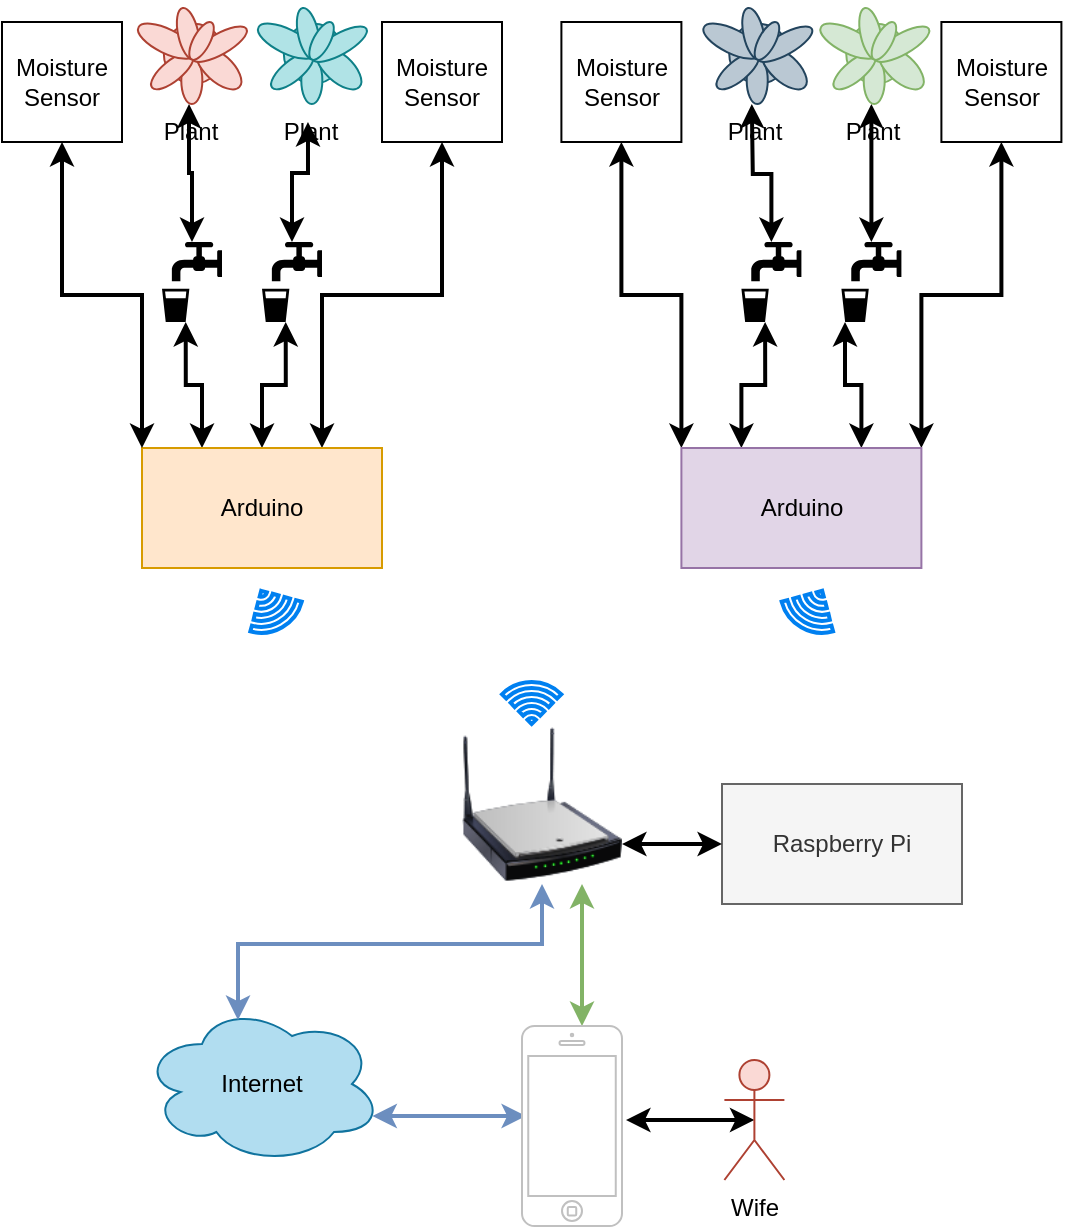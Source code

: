 <mxfile version="13.6.2" type="device"><diagram id="A30E4N5bMFnFHqcpkwwD" name="Page-1"><mxGraphModel dx="1422" dy="822" grid="1" gridSize="10" guides="1" tooltips="1" connect="1" arrows="1" fold="1" page="1" pageScale="1" pageWidth="850" pageHeight="1100" math="0" shadow="0"><root><mxCell id="0"/><mxCell id="1" parent="0"/><mxCell id="AyHwU_b9rfGLlLCSiPN6-1" value="Raspberry Pi" style="rounded=0;whiteSpace=wrap;html=1;fillColor=#f5f5f5;strokeColor=#666666;fontColor=#333333;" parent="1" vertex="1"><mxGeometry x="520" y="401" width="120" height="60" as="geometry"/></mxCell><mxCell id="AyHwU_b9rfGLlLCSiPN6-37" style="edgeStyle=orthogonalEdgeStyle;rounded=0;orthogonalLoop=1;jettySize=auto;html=1;exitX=0.25;exitY=0;exitDx=0;exitDy=0;entryX=0.395;entryY=1;entryDx=0;entryDy=0;entryPerimeter=0;startArrow=classic;startFill=1;strokeWidth=2;" parent="1" source="AyHwU_b9rfGLlLCSiPN6-2" target="AyHwU_b9rfGLlLCSiPN6-13" edge="1"><mxGeometry relative="1" as="geometry"/></mxCell><mxCell id="AyHwU_b9rfGLlLCSiPN6-38" style="edgeStyle=orthogonalEdgeStyle;rounded=0;orthogonalLoop=1;jettySize=auto;html=1;exitX=0.5;exitY=0;exitDx=0;exitDy=0;entryX=0.395;entryY=1;entryDx=0;entryDy=0;entryPerimeter=0;startArrow=classic;startFill=1;strokeWidth=2;" parent="1" source="AyHwU_b9rfGLlLCSiPN6-2" target="AyHwU_b9rfGLlLCSiPN6-14" edge="1"><mxGeometry relative="1" as="geometry"/></mxCell><mxCell id="vQ1AiOZdS09B0uqVDknp-6" style="edgeStyle=orthogonalEdgeStyle;rounded=0;orthogonalLoop=1;jettySize=auto;html=1;exitX=0.75;exitY=0;exitDx=0;exitDy=0;entryX=0.5;entryY=1;entryDx=0;entryDy=0;startArrow=classic;startFill=1;strokeWidth=2;" edge="1" parent="1" source="AyHwU_b9rfGLlLCSiPN6-2" target="vQ1AiOZdS09B0uqVDknp-2"><mxGeometry relative="1" as="geometry"/></mxCell><mxCell id="AyHwU_b9rfGLlLCSiPN6-2" value="Arduino" style="rounded=0;whiteSpace=wrap;html=1;fillColor=#ffe6cc;strokeColor=#d79b00;" parent="1" vertex="1"><mxGeometry x="230" y="233" width="120" height="60" as="geometry"/></mxCell><mxCell id="AyHwU_b9rfGLlLCSiPN6-41" style="edgeStyle=orthogonalEdgeStyle;rounded=0;orthogonalLoop=1;jettySize=auto;html=1;exitX=0.25;exitY=0;exitDx=0;exitDy=0;entryX=0.395;entryY=1;entryDx=0;entryDy=0;entryPerimeter=0;startArrow=classic;startFill=1;strokeWidth=2;" parent="1" source="AyHwU_b9rfGLlLCSiPN6-4" target="AyHwU_b9rfGLlLCSiPN6-10" edge="1"><mxGeometry relative="1" as="geometry"/></mxCell><mxCell id="AyHwU_b9rfGLlLCSiPN6-42" style="edgeStyle=orthogonalEdgeStyle;rounded=0;orthogonalLoop=1;jettySize=auto;html=1;exitX=0.75;exitY=0;exitDx=0;exitDy=0;entryX=0.06;entryY=1;entryDx=0;entryDy=0;entryPerimeter=0;startArrow=classic;startFill=1;strokeWidth=2;" parent="1" source="AyHwU_b9rfGLlLCSiPN6-4" target="AyHwU_b9rfGLlLCSiPN6-11" edge="1"><mxGeometry relative="1" as="geometry"/></mxCell><mxCell id="vQ1AiOZdS09B0uqVDknp-7" style="edgeStyle=orthogonalEdgeStyle;rounded=0;orthogonalLoop=1;jettySize=auto;html=1;exitX=0;exitY=0;exitDx=0;exitDy=0;entryX=0.5;entryY=1;entryDx=0;entryDy=0;startArrow=classic;startFill=1;strokeWidth=2;" edge="1" parent="1" source="AyHwU_b9rfGLlLCSiPN6-4" target="vQ1AiOZdS09B0uqVDknp-4"><mxGeometry relative="1" as="geometry"/></mxCell><mxCell id="vQ1AiOZdS09B0uqVDknp-8" style="edgeStyle=orthogonalEdgeStyle;rounded=0;orthogonalLoop=1;jettySize=auto;html=1;exitX=1;exitY=0;exitDx=0;exitDy=0;entryX=0.5;entryY=1;entryDx=0;entryDy=0;startArrow=classic;startFill=1;strokeWidth=2;" edge="1" parent="1" source="AyHwU_b9rfGLlLCSiPN6-4" target="vQ1AiOZdS09B0uqVDknp-5"><mxGeometry relative="1" as="geometry"/></mxCell><mxCell id="AyHwU_b9rfGLlLCSiPN6-4" value="Arduino" style="rounded=0;whiteSpace=wrap;html=1;fillColor=#e1d5e7;strokeColor=#9673a6;" parent="1" vertex="1"><mxGeometry x="499.7" y="233" width="120" height="60" as="geometry"/></mxCell><mxCell id="AyHwU_b9rfGLlLCSiPN6-48" style="edgeStyle=orthogonalEdgeStyle;rounded=0;orthogonalLoop=1;jettySize=auto;html=1;exitX=0.5;exitY=0;exitDx=0;exitDy=0;exitPerimeter=0;startArrow=classic;startFill=1;strokeWidth=2;" parent="1" source="AyHwU_b9rfGLlLCSiPN6-10" edge="1"><mxGeometry relative="1" as="geometry"><mxPoint x="534.9" y="61" as="targetPoint"/></mxGeometry></mxCell><mxCell id="AyHwU_b9rfGLlLCSiPN6-10" value="" style="shape=mxgraph.signs.food.drinking_water_2;html=1;fillColor=#000000;strokeColor=none;verticalLabelPosition=bottom;verticalAlign=top;align=center;" parent="1" vertex="1"><mxGeometry x="529.7" y="130" width="30" height="40" as="geometry"/></mxCell><mxCell id="AyHwU_b9rfGLlLCSiPN6-49" style="edgeStyle=orthogonalEdgeStyle;rounded=0;orthogonalLoop=1;jettySize=auto;html=1;exitX=0.5;exitY=0;exitDx=0;exitDy=0;exitPerimeter=0;startArrow=classic;startFill=1;strokeWidth=2;" parent="1" source="AyHwU_b9rfGLlLCSiPN6-11" edge="1"><mxGeometry relative="1" as="geometry"><mxPoint x="594.7" y="61" as="targetPoint"/></mxGeometry></mxCell><mxCell id="AyHwU_b9rfGLlLCSiPN6-11" value="" style="shape=mxgraph.signs.food.drinking_water_2;html=1;fillColor=#000000;strokeColor=none;verticalLabelPosition=bottom;verticalAlign=top;align=center;" parent="1" vertex="1"><mxGeometry x="579.7" y="130" width="30" height="40" as="geometry"/></mxCell><mxCell id="AyHwU_b9rfGLlLCSiPN6-44" style="edgeStyle=orthogonalEdgeStyle;rounded=0;orthogonalLoop=1;jettySize=auto;html=1;exitX=0.5;exitY=0;exitDx=0;exitDy=0;exitPerimeter=0;startArrow=classic;startFill=1;strokeWidth=2;" parent="1" source="AyHwU_b9rfGLlLCSiPN6-13" target="AyHwU_b9rfGLlLCSiPN6-30" edge="1"><mxGeometry relative="1" as="geometry"/></mxCell><mxCell id="AyHwU_b9rfGLlLCSiPN6-13" value="" style="shape=mxgraph.signs.food.drinking_water_2;html=1;fillColor=#000000;strokeColor=none;verticalLabelPosition=bottom;verticalAlign=top;align=center;" parent="1" vertex="1"><mxGeometry x="240" y="130" width="30" height="40" as="geometry"/></mxCell><mxCell id="AyHwU_b9rfGLlLCSiPN6-45" style="edgeStyle=orthogonalEdgeStyle;rounded=0;orthogonalLoop=1;jettySize=auto;html=1;exitX=0.5;exitY=0;exitDx=0;exitDy=0;exitPerimeter=0;entryX=0.489;entryY=1.176;entryDx=0;entryDy=0;entryPerimeter=0;startArrow=classic;startFill=1;strokeWidth=2;" parent="1" source="AyHwU_b9rfGLlLCSiPN6-14" target="AyHwU_b9rfGLlLCSiPN6-31" edge="1"><mxGeometry relative="1" as="geometry"/></mxCell><mxCell id="AyHwU_b9rfGLlLCSiPN6-14" value="" style="shape=mxgraph.signs.food.drinking_water_2;html=1;fillColor=#000000;strokeColor=none;verticalLabelPosition=bottom;verticalAlign=top;align=center;" parent="1" vertex="1"><mxGeometry x="290" y="130" width="30" height="40" as="geometry"/></mxCell><mxCell id="AyHwU_b9rfGLlLCSiPN6-21" value="" style="html=1;verticalLabelPosition=bottom;align=center;labelBackgroundColor=#ffffff;verticalAlign=top;strokeWidth=2;strokeColor=#0080F0;shadow=0;dashed=0;shape=mxgraph.ios7.icons.wifi;pointerEvents=1;rotation=-210;" parent="1" vertex="1"><mxGeometry x="280" y="303" width="29.7" height="21" as="geometry"/></mxCell><mxCell id="AyHwU_b9rfGLlLCSiPN6-23" value="" style="html=1;verticalLabelPosition=bottom;align=center;labelBackgroundColor=#ffffff;verticalAlign=top;strokeWidth=2;strokeColor=#0080F0;shadow=0;dashed=0;shape=mxgraph.ios7.icons.wifi;pointerEvents=1;rotation=-150;" parent="1" vertex="1"><mxGeometry x="550" y="303" width="29.7" height="21" as="geometry"/></mxCell><mxCell id="AyHwU_b9rfGLlLCSiPN6-24" value="" style="html=1;verticalLabelPosition=bottom;align=center;labelBackgroundColor=#ffffff;verticalAlign=top;strokeWidth=2;strokeColor=#0080F0;shadow=0;dashed=0;shape=mxgraph.ios7.icons.wifi;pointerEvents=1;rotation=0;" parent="1" vertex="1"><mxGeometry x="410" y="350" width="29.7" height="21" as="geometry"/></mxCell><mxCell id="vQ1AiOZdS09B0uqVDknp-14" style="edgeStyle=orthogonalEdgeStyle;rounded=0;orthogonalLoop=1;jettySize=auto;html=1;exitX=0.96;exitY=0.7;exitDx=0;exitDy=0;exitPerimeter=0;entryX=0.04;entryY=0.45;entryDx=0;entryDy=0;entryPerimeter=0;startArrow=classic;startFill=1;strokeWidth=2;fillColor=#dae8fc;strokeColor=#6c8ebf;" edge="1" parent="1" source="AyHwU_b9rfGLlLCSiPN6-25" target="vQ1AiOZdS09B0uqVDknp-11"><mxGeometry relative="1" as="geometry"/></mxCell><mxCell id="AyHwU_b9rfGLlLCSiPN6-25" value="Internet" style="ellipse;shape=cloud;whiteSpace=wrap;html=1;fillColor=#b1ddf0;strokeColor=#10739e;" parent="1" vertex="1"><mxGeometry x="230" y="511" width="120" height="80" as="geometry"/></mxCell><mxCell id="AyHwU_b9rfGLlLCSiPN6-27" style="edgeStyle=orthogonalEdgeStyle;rounded=0;orthogonalLoop=1;jettySize=auto;html=1;exitX=0.5;exitY=1;exitDx=0;exitDy=0;entryX=0.4;entryY=0.1;entryDx=0;entryDy=0;entryPerimeter=0;startArrow=classic;startFill=1;strokeWidth=2;fillColor=#dae8fc;strokeColor=#6c8ebf;" parent="1" source="AyHwU_b9rfGLlLCSiPN6-26" target="AyHwU_b9rfGLlLCSiPN6-25" edge="1"><mxGeometry relative="1" as="geometry"/></mxCell><mxCell id="AyHwU_b9rfGLlLCSiPN6-28" style="edgeStyle=orthogonalEdgeStyle;rounded=0;orthogonalLoop=1;jettySize=auto;html=1;exitX=1;exitY=0.75;exitDx=0;exitDy=0;entryX=0;entryY=0.5;entryDx=0;entryDy=0;startArrow=classic;startFill=1;strokeWidth=2;" parent="1" source="AyHwU_b9rfGLlLCSiPN6-26" target="AyHwU_b9rfGLlLCSiPN6-1" edge="1"><mxGeometry relative="1" as="geometry"/></mxCell><mxCell id="vQ1AiOZdS09B0uqVDknp-15" style="edgeStyle=orthogonalEdgeStyle;rounded=0;orthogonalLoop=1;jettySize=auto;html=1;exitX=0.75;exitY=1;exitDx=0;exitDy=0;entryX=0.6;entryY=0;entryDx=0;entryDy=0;entryPerimeter=0;startArrow=classic;startFill=1;strokeWidth=2;fillColor=#d5e8d4;strokeColor=#82b366;" edge="1" parent="1" source="AyHwU_b9rfGLlLCSiPN6-26" target="vQ1AiOZdS09B0uqVDknp-11"><mxGeometry relative="1" as="geometry"/></mxCell><mxCell id="AyHwU_b9rfGLlLCSiPN6-26" value="" style="image;html=1;image=img/lib/clip_art/networking/Wireless_Router_N_128x128.png" parent="1" vertex="1"><mxGeometry x="390" y="371" width="80" height="80" as="geometry"/></mxCell><mxCell id="vQ1AiOZdS09B0uqVDknp-13" style="edgeStyle=orthogonalEdgeStyle;rounded=0;orthogonalLoop=1;jettySize=auto;html=1;exitX=0.5;exitY=0.5;exitDx=0;exitDy=0;exitPerimeter=0;entryX=1.04;entryY=0.47;entryDx=0;entryDy=0;entryPerimeter=0;startArrow=classic;startFill=1;strokeWidth=2;" edge="1" parent="1" source="AyHwU_b9rfGLlLCSiPN6-29" target="vQ1AiOZdS09B0uqVDknp-11"><mxGeometry relative="1" as="geometry"/></mxCell><mxCell id="AyHwU_b9rfGLlLCSiPN6-29" value="Wife" style="shape=umlActor;verticalLabelPosition=bottom;verticalAlign=top;html=1;outlineConnect=0;fillColor=#fad9d5;strokeColor=#ae4132;" parent="1" vertex="1"><mxGeometry x="521.2" y="539" width="30" height="60" as="geometry"/></mxCell><mxCell id="AyHwU_b9rfGLlLCSiPN6-30" value="Plant" style="verticalLabelPosition=bottom;html=1;verticalAlign=top;align=center;shape=mxgraph.floorplan.plant;fillColor=#fad9d5;strokeColor=#ae4132;" parent="1" vertex="1"><mxGeometry x="230" y="10" width="47" height="51" as="geometry"/></mxCell><mxCell id="AyHwU_b9rfGLlLCSiPN6-31" value="Plant" style="verticalLabelPosition=bottom;html=1;verticalAlign=top;align=center;shape=mxgraph.floorplan.plant;fillColor=#b0e3e6;strokeColor=#0e8088;" parent="1" vertex="1"><mxGeometry x="290" y="10" width="47" height="51" as="geometry"/></mxCell><mxCell id="AyHwU_b9rfGLlLCSiPN6-35" value="Plant" style="verticalLabelPosition=bottom;html=1;verticalAlign=top;align=center;shape=mxgraph.floorplan.plant;fillColor=#bac8d3;strokeColor=#23445d;" parent="1" vertex="1"><mxGeometry x="512.7" y="10" width="47" height="51" as="geometry"/></mxCell><mxCell id="AyHwU_b9rfGLlLCSiPN6-36" value="Plant" style="verticalLabelPosition=bottom;html=1;verticalAlign=top;align=center;shape=mxgraph.floorplan.plant;fillColor=#d5e8d4;strokeColor=#82b366;" parent="1" vertex="1"><mxGeometry x="571.2" y="10" width="47" height="51" as="geometry"/></mxCell><mxCell id="vQ1AiOZdS09B0uqVDknp-2" value="Moisture&lt;br&gt;Sensor" style="rounded=0;whiteSpace=wrap;html=1;" vertex="1" parent="1"><mxGeometry x="350" y="20" width="60" height="60" as="geometry"/></mxCell><mxCell id="vQ1AiOZdS09B0uqVDknp-9" style="edgeStyle=orthogonalEdgeStyle;rounded=0;orthogonalLoop=1;jettySize=auto;html=1;exitX=0.5;exitY=1;exitDx=0;exitDy=0;entryX=0;entryY=0;entryDx=0;entryDy=0;startArrow=classic;startFill=1;strokeWidth=2;" edge="1" parent="1" source="vQ1AiOZdS09B0uqVDknp-3" target="AyHwU_b9rfGLlLCSiPN6-2"><mxGeometry relative="1" as="geometry"/></mxCell><mxCell id="vQ1AiOZdS09B0uqVDknp-3" value="Moisture&lt;br&gt;Sensor" style="rounded=0;whiteSpace=wrap;html=1;" vertex="1" parent="1"><mxGeometry x="160" y="20" width="60" height="60" as="geometry"/></mxCell><mxCell id="vQ1AiOZdS09B0uqVDknp-4" value="Moisture&lt;br&gt;Sensor" style="rounded=0;whiteSpace=wrap;html=1;" vertex="1" parent="1"><mxGeometry x="439.7" y="20" width="60" height="60" as="geometry"/></mxCell><mxCell id="vQ1AiOZdS09B0uqVDknp-5" value="Moisture&lt;br&gt;Sensor" style="rounded=0;whiteSpace=wrap;html=1;" vertex="1" parent="1"><mxGeometry x="629.7" y="20" width="60" height="60" as="geometry"/></mxCell><mxCell id="vQ1AiOZdS09B0uqVDknp-11" value="" style="html=1;verticalLabelPosition=bottom;labelBackgroundColor=#ffffff;verticalAlign=top;shadow=0;dashed=0;strokeWidth=1;shape=mxgraph.ios7.misc.iphone;strokeColor=#c0c0c0;" vertex="1" parent="1"><mxGeometry x="420" y="522" width="50" height="100" as="geometry"/></mxCell></root></mxGraphModel></diagram></mxfile>